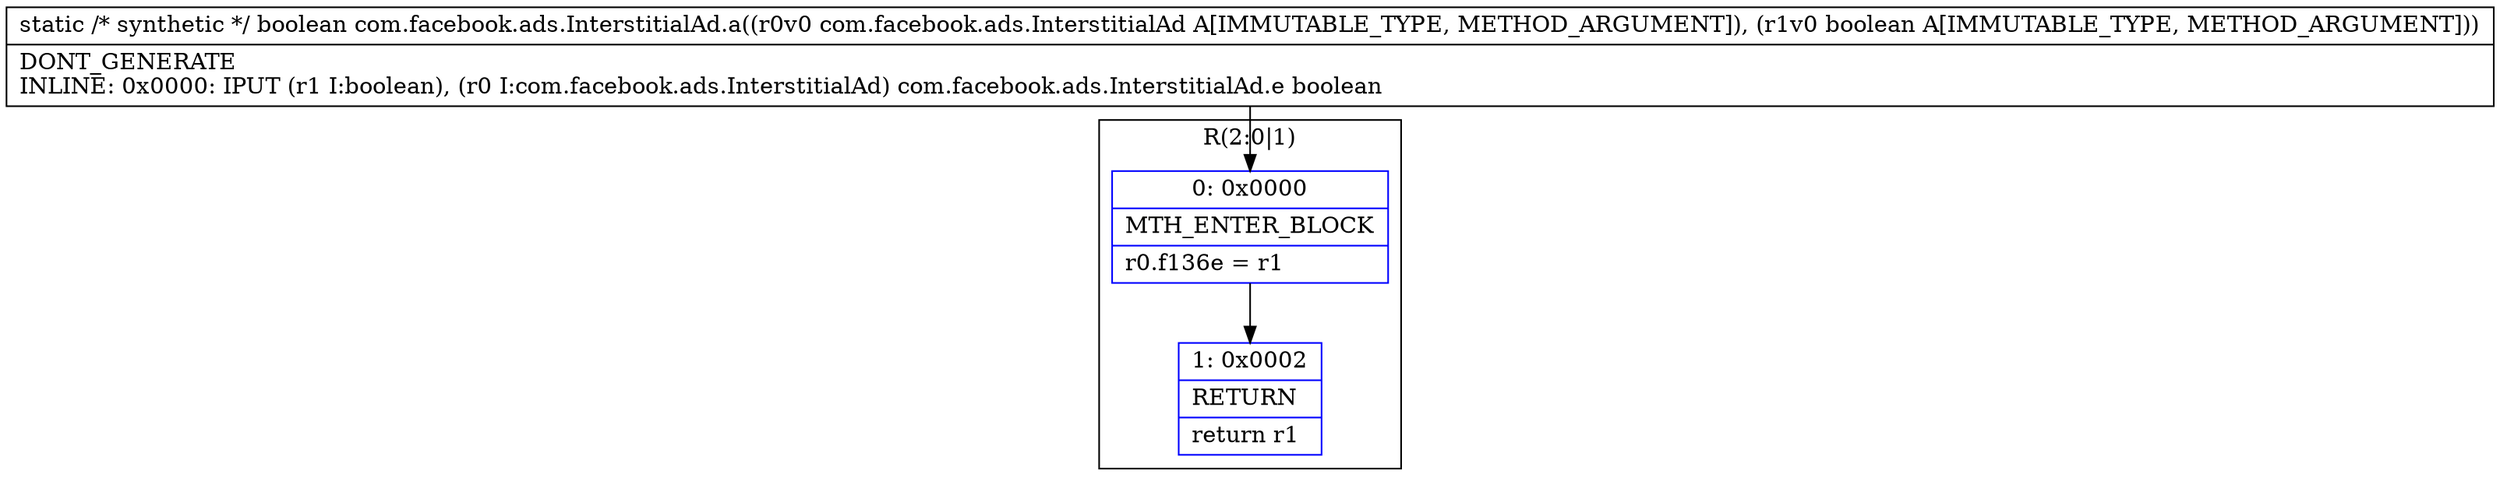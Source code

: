 digraph "CFG forcom.facebook.ads.InterstitialAd.a(Lcom\/facebook\/ads\/InterstitialAd;Z)Z" {
subgraph cluster_Region_1866284989 {
label = "R(2:0|1)";
node [shape=record,color=blue];
Node_0 [shape=record,label="{0\:\ 0x0000|MTH_ENTER_BLOCK\l|r0.f136e = r1\l}"];
Node_1 [shape=record,label="{1\:\ 0x0002|RETURN\l|return r1\l}"];
}
MethodNode[shape=record,label="{static \/* synthetic *\/ boolean com.facebook.ads.InterstitialAd.a((r0v0 com.facebook.ads.InterstitialAd A[IMMUTABLE_TYPE, METHOD_ARGUMENT]), (r1v0 boolean A[IMMUTABLE_TYPE, METHOD_ARGUMENT]))  | DONT_GENERATE\lINLINE: 0x0000: IPUT  (r1 I:boolean), (r0 I:com.facebook.ads.InterstitialAd) com.facebook.ads.InterstitialAd.e boolean\l}"];
MethodNode -> Node_0;
Node_0 -> Node_1;
}

